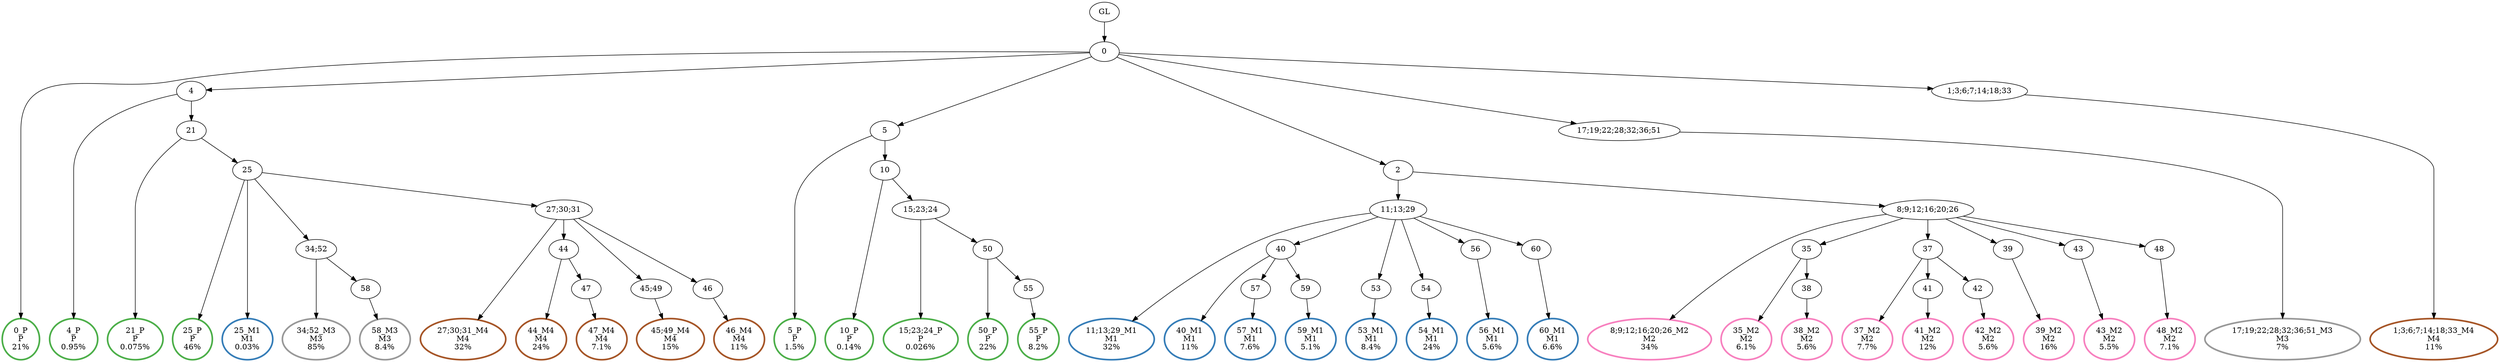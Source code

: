 digraph T {
	{
		rank=same
		70 [penwidth=3,colorscheme=set19,color=3,label="0_P\nP\n21%"]
		68 [penwidth=3,colorscheme=set19,color=3,label="4_P\nP\n0.95%"]
		66 [penwidth=3,colorscheme=set19,color=3,label="21_P\nP\n0.075%"]
		64 [penwidth=3,colorscheme=set19,color=3,label="25_P\nP\n46%"]
		62 [penwidth=3,colorscheme=set19,color=3,label="5_P\nP\n1.5%"]
		60 [penwidth=3,colorscheme=set19,color=3,label="10_P\nP\n0.14%"]
		58 [penwidth=3,colorscheme=set19,color=3,label="15;23;24_P\nP\n0.026%"]
		56 [penwidth=3,colorscheme=set19,color=3,label="50_P\nP\n22%"]
		54 [penwidth=3,colorscheme=set19,color=3,label="55_P\nP\n8.2%"]
		51 [penwidth=3,colorscheme=set19,color=2,label="11;13;29_M1\nM1\n32%"]
		49 [penwidth=3,colorscheme=set19,color=2,label="40_M1\nM1\n11%"]
		47 [penwidth=3,colorscheme=set19,color=2,label="57_M1\nM1\n7.6%"]
		45 [penwidth=3,colorscheme=set19,color=2,label="59_M1\nM1\n5.1%"]
		43 [penwidth=3,colorscheme=set19,color=2,label="53_M1\nM1\n8.4%"]
		41 [penwidth=3,colorscheme=set19,color=2,label="54_M1\nM1\n24%"]
		39 [penwidth=3,colorscheme=set19,color=2,label="56_M1\nM1\n5.6%"]
		37 [penwidth=3,colorscheme=set19,color=2,label="60_M1\nM1\n6.6%"]
		36 [penwidth=3,colorscheme=set19,color=2,label="25_M1\nM1\n0.03%"]
		34 [penwidth=3,colorscheme=set19,color=8,label="8;9;12;16;20;26_M2\nM2\n34%"]
		32 [penwidth=3,colorscheme=set19,color=8,label="35_M2\nM2\n6.1%"]
		30 [penwidth=3,colorscheme=set19,color=8,label="38_M2\nM2\n5.6%"]
		28 [penwidth=3,colorscheme=set19,color=8,label="37_M2\nM2\n7.7%"]
		26 [penwidth=3,colorscheme=set19,color=8,label="41_M2\nM2\n12%"]
		24 [penwidth=3,colorscheme=set19,color=8,label="42_M2\nM2\n5.6%"]
		22 [penwidth=3,colorscheme=set19,color=8,label="39_M2\nM2\n16%"]
		20 [penwidth=3,colorscheme=set19,color=8,label="43_M2\nM2\n5.5%"]
		18 [penwidth=3,colorscheme=set19,color=8,label="48_M2\nM2\n7.1%"]
		16 [penwidth=3,colorscheme=set19,color=9,label="34;52_M3\nM3\n85%"]
		14 [penwidth=3,colorscheme=set19,color=9,label="58_M3\nM3\n8.4%"]
		12 [penwidth=3,colorscheme=set19,color=9,label="17;19;22;28;32;36;51_M3\nM3\n7%"]
		10 [penwidth=3,colorscheme=set19,color=7,label="1;3;6;7;14;18;33_M4\nM4\n11%"]
		8 [penwidth=3,colorscheme=set19,color=7,label="27;30;31_M4\nM4\n32%"]
		6 [penwidth=3,colorscheme=set19,color=7,label="44_M4\nM4\n24%"]
		4 [penwidth=3,colorscheme=set19,color=7,label="47_M4\nM4\n7.1%"]
		2 [penwidth=3,colorscheme=set19,color=7,label="45;49_M4\nM4\n15%"]
		0 [penwidth=3,colorscheme=set19,color=7,label="46_M4\nM4\n11%"]
	}
	72 [label="GL"]
	71 [label="0"]
	69 [label="4"]
	67 [label="21"]
	65 [label="25"]
	63 [label="5"]
	61 [label="10"]
	59 [label="15;23;24"]
	57 [label="50"]
	55 [label="55"]
	53 [label="2"]
	52 [label="11;13;29"]
	50 [label="40"]
	48 [label="57"]
	46 [label="59"]
	44 [label="53"]
	42 [label="54"]
	40 [label="56"]
	38 [label="60"]
	35 [label="8;9;12;16;20;26"]
	33 [label="35"]
	31 [label="38"]
	29 [label="37"]
	27 [label="41"]
	25 [label="42"]
	23 [label="39"]
	21 [label="43"]
	19 [label="48"]
	17 [label="34;52"]
	15 [label="58"]
	13 [label="17;19;22;28;32;36;51"]
	11 [label="1;3;6;7;14;18;33"]
	9 [label="27;30;31"]
	7 [label="44"]
	5 [label="47"]
	3 [label="45;49"]
	1 [label="46"]
	72 -> 71
	71 -> 70
	71 -> 69
	71 -> 63
	71 -> 53
	71 -> 13
	71 -> 11
	69 -> 68
	69 -> 67
	67 -> 66
	67 -> 65
	65 -> 64
	65 -> 36
	65 -> 17
	65 -> 9
	63 -> 62
	63 -> 61
	61 -> 60
	61 -> 59
	59 -> 58
	59 -> 57
	57 -> 56
	57 -> 55
	55 -> 54
	53 -> 52
	53 -> 35
	52 -> 51
	52 -> 50
	52 -> 44
	52 -> 42
	52 -> 40
	52 -> 38
	50 -> 49
	50 -> 48
	50 -> 46
	48 -> 47
	46 -> 45
	44 -> 43
	42 -> 41
	40 -> 39
	38 -> 37
	35 -> 34
	35 -> 33
	35 -> 29
	35 -> 23
	35 -> 21
	35 -> 19
	33 -> 32
	33 -> 31
	31 -> 30
	29 -> 28
	29 -> 27
	29 -> 25
	27 -> 26
	25 -> 24
	23 -> 22
	21 -> 20
	19 -> 18
	17 -> 16
	17 -> 15
	15 -> 14
	13 -> 12
	11 -> 10
	9 -> 8
	9 -> 7
	9 -> 3
	9 -> 1
	7 -> 6
	7 -> 5
	5 -> 4
	3 -> 2
	1 -> 0
}
